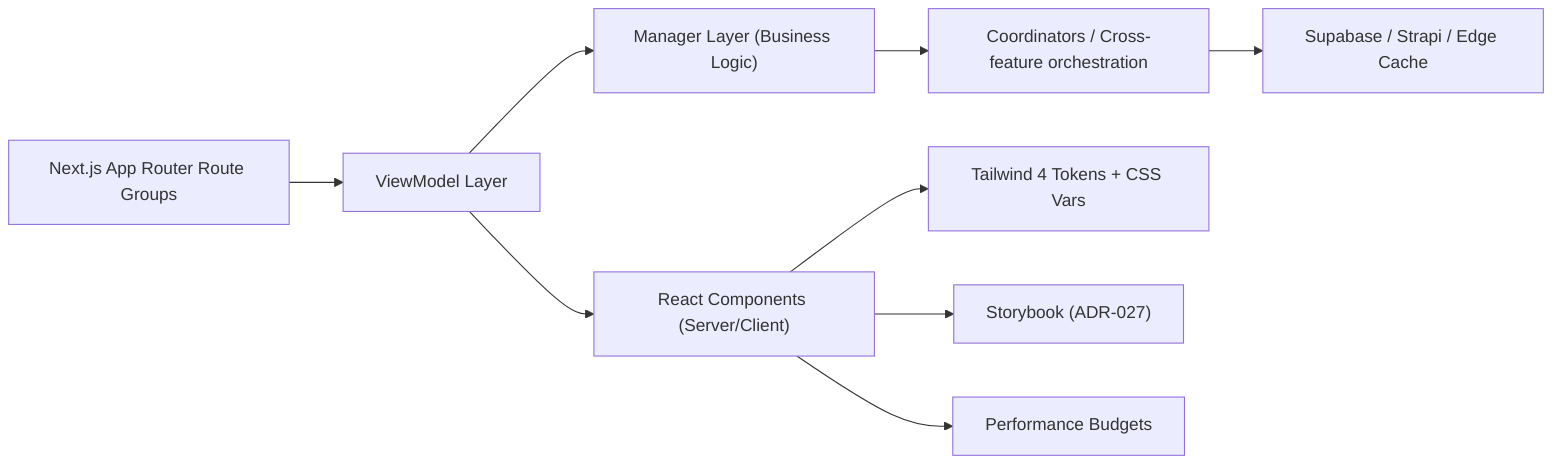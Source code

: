 flowchart LR
    RouteGroups["Next.js App Router Route Groups"] --> ViewModels["ViewModel Layer"]
    ViewModels --> Managers["Manager Layer (Business Logic)"]
    Managers --> Coordinators["Coordinators / Cross-feature orchestration"]
    Coordinators --> DataSources["Supabase / Strapi / Edge Cache"]
    ViewModels --> UIComponents["React Components (Server/Client)"]
    UIComponents --> TailwindTokens["Tailwind 4 Tokens + CSS Vars"]
    UIComponents --> Storybook["Storybook (ADR-027)"]
    UIComponents --> LighthouseCI["Performance Budgets"]